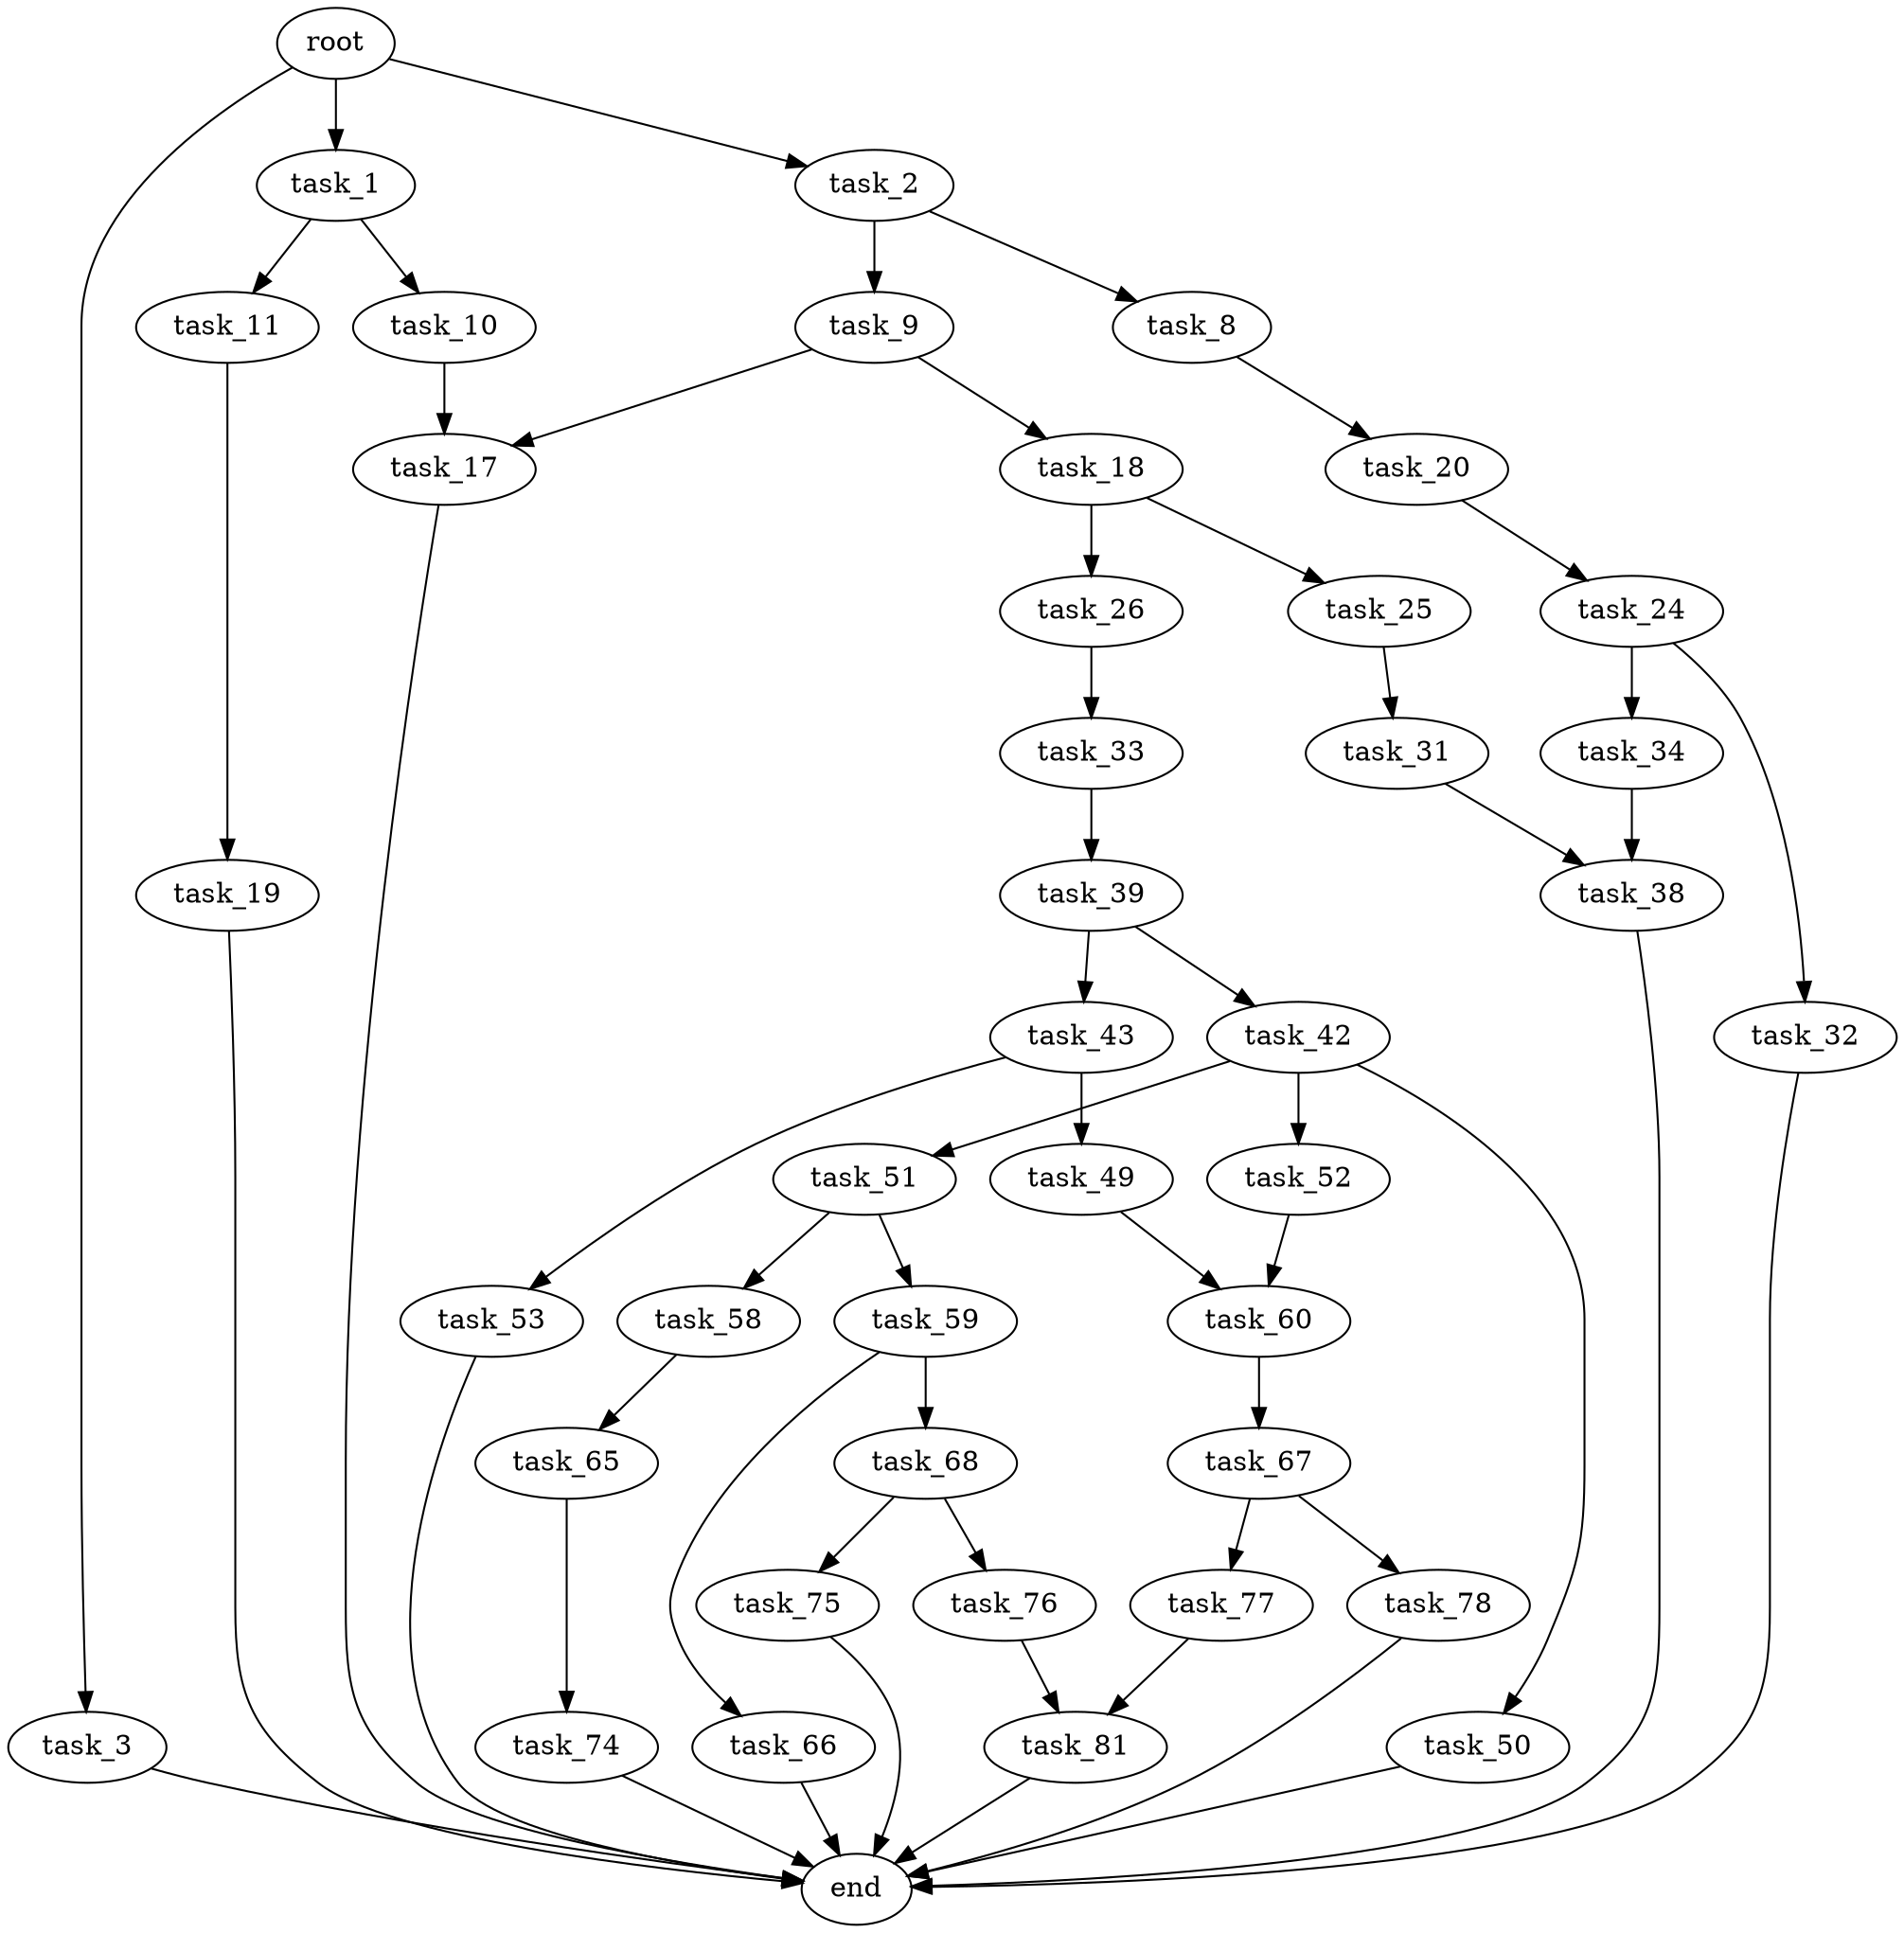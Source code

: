 digraph G {
  root [size="0.000000"];
  task_1 [size="301253370176.000000"];
  task_2 [size="989759602585.000000"];
  task_3 [size="6415009976.000000"];
  task_10 [size="181092465732.000000"];
  task_11 [size="8589934592.000000"];
  task_8 [size="271445248389.000000"];
  task_9 [size="179355678709.000000"];
  end [size="0.000000"];
  task_20 [size="298160180663.000000"];
  task_17 [size="206705444550.000000"];
  task_18 [size="8279118708.000000"];
  task_19 [size="59971181834.000000"];
  task_25 [size="644099954111.000000"];
  task_26 [size="67162494134.000000"];
  task_24 [size="782757789696.000000"];
  task_32 [size="39651461759.000000"];
  task_34 [size="8589934592.000000"];
  task_31 [size="3138336521.000000"];
  task_33 [size="231928233984.000000"];
  task_38 [size="68719476736.000000"];
  task_39 [size="180289016284.000000"];
  task_42 [size="68719476736.000000"];
  task_43 [size="154890245515.000000"];
  task_50 [size="782757789696.000000"];
  task_51 [size="549755813888.000000"];
  task_52 [size="549755813888.000000"];
  task_49 [size="12029698046.000000"];
  task_53 [size="30926024808.000000"];
  task_60 [size="22187613928.000000"];
  task_58 [size="4098373970.000000"];
  task_59 [size="549755813888.000000"];
  task_65 [size="368293445632.000000"];
  task_66 [size="203783034304.000000"];
  task_68 [size="782757789696.000000"];
  task_67 [size="68719476736.000000"];
  task_74 [size="782757789696.000000"];
  task_77 [size="47612225916.000000"];
  task_78 [size="14260045303.000000"];
  task_75 [size="3050315062.000000"];
  task_76 [size="319107690.000000"];
  task_81 [size="549755813888.000000"];

  root -> task_1 [size="1.000000"];
  root -> task_2 [size="1.000000"];
  root -> task_3 [size="1.000000"];
  task_1 -> task_10 [size="209715200.000000"];
  task_1 -> task_11 [size="209715200.000000"];
  task_2 -> task_8 [size="679477248.000000"];
  task_2 -> task_9 [size="679477248.000000"];
  task_3 -> end [size="1.000000"];
  task_10 -> task_17 [size="134217728.000000"];
  task_11 -> task_19 [size="33554432.000000"];
  task_8 -> task_20 [size="209715200.000000"];
  task_9 -> task_17 [size="411041792.000000"];
  task_9 -> task_18 [size="411041792.000000"];
  task_20 -> task_24 [size="411041792.000000"];
  task_17 -> end [size="1.000000"];
  task_18 -> task_25 [size="301989888.000000"];
  task_18 -> task_26 [size="301989888.000000"];
  task_19 -> end [size="1.000000"];
  task_25 -> task_31 [size="411041792.000000"];
  task_26 -> task_33 [size="75497472.000000"];
  task_24 -> task_32 [size="679477248.000000"];
  task_24 -> task_34 [size="679477248.000000"];
  task_32 -> end [size="1.000000"];
  task_34 -> task_38 [size="33554432.000000"];
  task_31 -> task_38 [size="301989888.000000"];
  task_33 -> task_39 [size="301989888.000000"];
  task_38 -> end [size="1.000000"];
  task_39 -> task_42 [size="536870912.000000"];
  task_39 -> task_43 [size="536870912.000000"];
  task_42 -> task_50 [size="134217728.000000"];
  task_42 -> task_51 [size="134217728.000000"];
  task_42 -> task_52 [size="134217728.000000"];
  task_43 -> task_49 [size="209715200.000000"];
  task_43 -> task_53 [size="209715200.000000"];
  task_50 -> end [size="1.000000"];
  task_51 -> task_58 [size="536870912.000000"];
  task_51 -> task_59 [size="536870912.000000"];
  task_52 -> task_60 [size="536870912.000000"];
  task_49 -> task_60 [size="301989888.000000"];
  task_53 -> end [size="1.000000"];
  task_60 -> task_67 [size="536870912.000000"];
  task_58 -> task_65 [size="75497472.000000"];
  task_59 -> task_66 [size="536870912.000000"];
  task_59 -> task_68 [size="536870912.000000"];
  task_65 -> task_74 [size="411041792.000000"];
  task_66 -> end [size="1.000000"];
  task_68 -> task_75 [size="679477248.000000"];
  task_68 -> task_76 [size="679477248.000000"];
  task_67 -> task_77 [size="134217728.000000"];
  task_67 -> task_78 [size="134217728.000000"];
  task_74 -> end [size="1.000000"];
  task_77 -> task_81 [size="134217728.000000"];
  task_78 -> end [size="1.000000"];
  task_75 -> end [size="1.000000"];
  task_76 -> task_81 [size="33554432.000000"];
  task_81 -> end [size="1.000000"];
}
